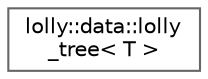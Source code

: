 digraph "Graphical Class Hierarchy"
{
 // LATEX_PDF_SIZE
  bgcolor="transparent";
  edge [fontname=Helvetica,fontsize=10,labelfontname=Helvetica,labelfontsize=10];
  node [fontname=Helvetica,fontsize=10,shape=box,height=0.2,width=0.4];
  rankdir="LR";
  Node0 [id="Node000000",label="lolly::data::lolly\l_tree\< T \>",height=0.2,width=0.4,color="grey40", fillcolor="white", style="filled",URL="$classlolly_1_1data_1_1lolly__tree.html",tooltip=" "];
}

